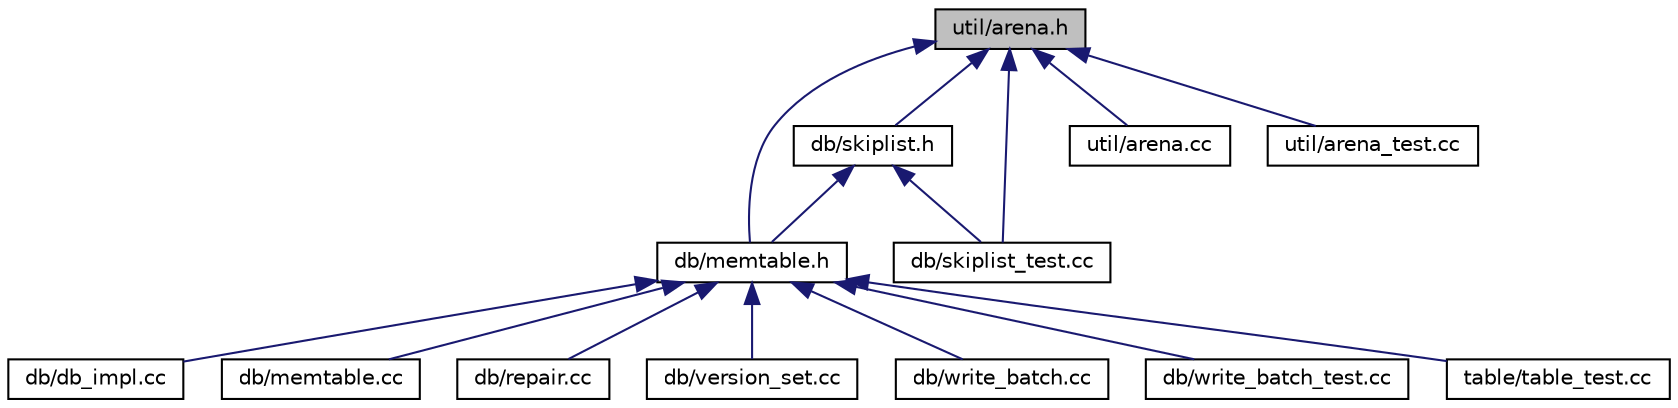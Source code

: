 digraph "util/arena.h"
{
  edge [fontname="Helvetica",fontsize="10",labelfontname="Helvetica",labelfontsize="10"];
  node [fontname="Helvetica",fontsize="10",shape=record];
  Node1 [label="util/arena.h",height=0.2,width=0.4,color="black", fillcolor="grey75", style="filled" fontcolor="black"];
  Node1 -> Node2 [dir="back",color="midnightblue",fontsize="10",style="solid"];
  Node2 [label="db/skiplist.h",height=0.2,width=0.4,color="black", fillcolor="white", style="filled",URL="$skiplist_8h.html"];
  Node2 -> Node3 [dir="back",color="midnightblue",fontsize="10",style="solid"];
  Node3 [label="db/memtable.h",height=0.2,width=0.4,color="black", fillcolor="white", style="filled",URL="$memtable_8h.html"];
  Node3 -> Node4 [dir="back",color="midnightblue",fontsize="10",style="solid"];
  Node4 [label="db/db_impl.cc",height=0.2,width=0.4,color="black", fillcolor="white", style="filled",URL="$db__impl_8cc.html"];
  Node3 -> Node5 [dir="back",color="midnightblue",fontsize="10",style="solid"];
  Node5 [label="db/memtable.cc",height=0.2,width=0.4,color="black", fillcolor="white", style="filled",URL="$memtable_8cc.html"];
  Node3 -> Node6 [dir="back",color="midnightblue",fontsize="10",style="solid"];
  Node6 [label="db/repair.cc",height=0.2,width=0.4,color="black", fillcolor="white", style="filled",URL="$repair_8cc.html"];
  Node3 -> Node7 [dir="back",color="midnightblue",fontsize="10",style="solid"];
  Node7 [label="db/version_set.cc",height=0.2,width=0.4,color="black", fillcolor="white", style="filled",URL="$version__set_8cc.html"];
  Node3 -> Node8 [dir="back",color="midnightblue",fontsize="10",style="solid"];
  Node8 [label="db/write_batch.cc",height=0.2,width=0.4,color="black", fillcolor="white", style="filled",URL="$write__batch_8cc.html"];
  Node3 -> Node9 [dir="back",color="midnightblue",fontsize="10",style="solid"];
  Node9 [label="db/write_batch_test.cc",height=0.2,width=0.4,color="black", fillcolor="white", style="filled",URL="$write__batch__test_8cc.html"];
  Node3 -> Node10 [dir="back",color="midnightblue",fontsize="10",style="solid"];
  Node10 [label="table/table_test.cc",height=0.2,width=0.4,color="black", fillcolor="white", style="filled",URL="$table__test_8cc.html"];
  Node2 -> Node11 [dir="back",color="midnightblue",fontsize="10",style="solid"];
  Node11 [label="db/skiplist_test.cc",height=0.2,width=0.4,color="black", fillcolor="white", style="filled",URL="$skiplist__test_8cc.html"];
  Node1 -> Node3 [dir="back",color="midnightblue",fontsize="10",style="solid"];
  Node1 -> Node11 [dir="back",color="midnightblue",fontsize="10",style="solid"];
  Node1 -> Node12 [dir="back",color="midnightblue",fontsize="10",style="solid"];
  Node12 [label="util/arena.cc",height=0.2,width=0.4,color="black", fillcolor="white", style="filled",URL="$arena_8cc.html"];
  Node1 -> Node13 [dir="back",color="midnightblue",fontsize="10",style="solid"];
  Node13 [label="util/arena_test.cc",height=0.2,width=0.4,color="black", fillcolor="white", style="filled",URL="$arena__test_8cc.html"];
}

